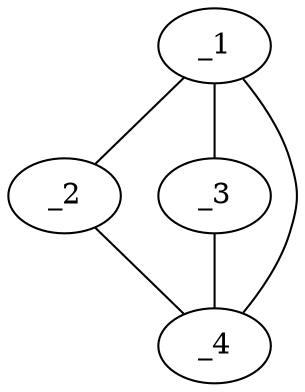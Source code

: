 graph obj63_0 {
	_1	 [dim=64,
		histo1="0.89493",
		histo10="0.0128283",
		histo11="0.00122175",
		histo12=0,
		histo13=0,
		histo14=0,
		histo15=0,
		histo16=0,
		histo17=0,
		histo18=0,
		histo19=0,
		histo2="0.00101812",
		histo20=0,
		histo21=0,
		histo22="0.00285074",
		histo23="0.00101812",
		histo24=0,
		histo25=0,
		histo26="0.0584402",
		histo27="0.0197516",
		histo28=0,
		histo29=0,
		histo3=0,
		histo30=0,
		histo31="0.00183262",
		histo32=0,
		histo33=0,
		histo34=0,
		histo35=0,
		histo36=0,
		histo37=0,
		histo38=0,
		histo39=0,
		histo4=0,
		histo40=0,
		histo41=0,
		histo42=0,
		histo43="0.001629",
		histo44="0.000203625",
		histo45=0,
		histo46=0,
		histo47="0.00142537",
		histo48="0.000814498",
		histo49=0,
		histo5=0,
		histo50=0,
		histo51=0,
		histo52=0,
		histo53=0,
		histo54=0,
		histo55=0,
		histo56=0,
		histo57=0,
		histo58=0,
		histo59=0,
		histo6="0.00203625",
		histo60=0,
		histo61=0,
		histo62=0,
		histo63=0,
		histo64=0,
		histo7=0,
		histo8=0,
		histo9=0];
	_2	 [dim=64,
		histo1="0.47924",
		histo10=0,
		histo11="0.00351865",
		histo12=0,
		histo13=0,
		histo14=0,
		histo15=0,
		histo16=0,
		histo17=0,
		histo18=0,
		histo19=0,
		histo2="0.368051",
		histo20=0,
		histo21=0,
		histo22="0.00422238",
		histo23="0.0591133",
		histo24="0.0161858",
		histo25=0,
		histo26=0,
		histo27="0.00316678",
		histo28=0,
		histo29=0,
		histo3="0.00070373",
		histo30=0,
		histo31=0,
		histo32=0,
		histo33=0,
		histo34=0,
		histo35=0,
		histo36=0,
		histo37=0,
		histo38=0,
		histo39="0.00175932",
		histo4=0,
		histo40="0.00562984",
		histo41=0,
		histo42=0,
		histo43="0.00246305",
		histo44="0.0137227",
		histo45=0,
		histo46=0,
		histo47=0,
		histo48=0,
		histo49=0,
		histo5=0,
		histo50=0,
		histo51=0,
		histo52=0,
		histo53=0,
		histo54=0,
		histo55=0,
		histo56=0,
		histo57=0,
		histo58=0,
		histo59=0,
		histo6="0.0281492",
		histo60=0,
		histo61=0,
		histo62=0,
		histo63=0,
		histo64=0,
		histo7="0.0140746",
		histo8=0,
		histo9=0];
	_1 -- _2	 [boundary=530];
	_3	 [dim=64,
		histo1="0.00328439",
		histo10=0,
		histo11=0,
		histo12=0,
		histo13=0,
		histo14=0,
		histo15=0,
		histo16=0,
		histo17=0,
		histo18=0,
		histo19="0.00695518",
		histo2="0.909969",
		histo20=0,
		histo21=0,
		histo22=0,
		histo23="0.0324575",
		histo24="0.0015456",
		histo25=0,
		histo26=0,
		histo27=0,
		histo28=0,
		histo29=0,
		histo3="0.0405719",
		histo30=0,
		histo31=0,
		histo32=0,
		histo33=0,
		histo34=0,
		histo35=0,
		histo36=0,
		histo37=0,
		histo38=0,
		histo39=0,
		histo4=0,
		histo40=0,
		histo41=0,
		histo42=0,
		histo43=0,
		histo44=0,
		histo45=0,
		histo46=0,
		histo47=0,
		histo48=0,
		histo49=0,
		histo5=0,
		histo50=0,
		histo51=0,
		histo52=0,
		histo53=0,
		histo54=0,
		histo55=0,
		histo56=0,
		histo57=0,
		histo58=0,
		histo59=0,
		histo6="0.000193199",
		histo60=0,
		histo61=0,
		histo62=0,
		histo63=0,
		histo64=0,
		histo7="0.00502318",
		histo8=0,
		histo9=0];
	_1 -- _3	 [boundary=28];
	_4	 [dim=64,
		histo1=0,
		histo10=0,
		histo11=0,
		histo12=0,
		histo13=0,
		histo14=0,
		histo15=0,
		histo16=0,
		histo17=0,
		histo18=0,
		histo19="0.00492041",
		histo2="0.215051",
		histo20=0,
		histo21=0,
		histo22=0,
		histo23="0.0138929",
		histo24="0.00202605",
		histo25=0,
		histo26=0,
		histo27=0,
		histo28=0,
		histo29=0,
		histo3="0.759768",
		histo30=0,
		histo31=0,
		histo32=0,
		histo33=0,
		histo34=0,
		histo35=0,
		histo36=0,
		histo37=0,
		histo38=0,
		histo39=0,
		histo4=0,
		histo40=0,
		histo41=0,
		histo42=0,
		histo43=0,
		histo44=0,
		histo45=0,
		histo46=0,
		histo47=0,
		histo48=0,
		histo49=0,
		histo5=0,
		histo50=0,
		histo51=0,
		histo52=0,
		histo53=0,
		histo54=0,
		histo55=0,
		histo56=0,
		histo57=0,
		histo58=0,
		histo59=0,
		histo6=0,
		histo60=0,
		histo61=0,
		histo62=0,
		histo63=0,
		histo64=0,
		histo7="0.00434153",
		histo8=0,
		histo9=0];
	_1 -- _4	 [boundary=1];
	_2 -- _4	 [boundary=99];
	_3 -- _4	 [boundary=690];
}
